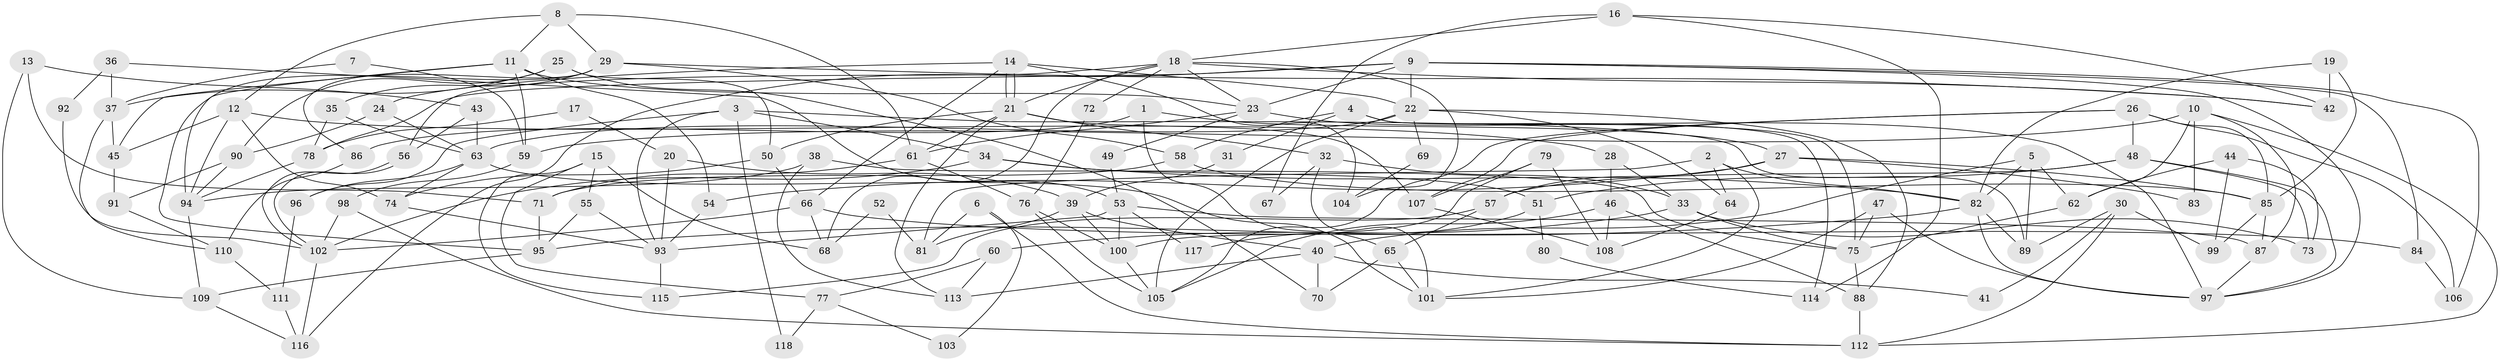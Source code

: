 // coarse degree distribution, {5: 0.17142857142857143, 4: 0.2571428571428571, 2: 0.14285714285714285, 3: 0.11428571428571428, 10: 0.02857142857142857, 6: 0.11428571428571428, 11: 0.02857142857142857, 7: 0.02857142857142857, 15: 0.05714285714285714, 8: 0.05714285714285714}
// Generated by graph-tools (version 1.1) at 2025/53/03/04/25 21:53:42]
// undirected, 118 vertices, 236 edges
graph export_dot {
graph [start="1"]
  node [color=gray90,style=filled];
  1;
  2;
  3;
  4;
  5;
  6;
  7;
  8;
  9;
  10;
  11;
  12;
  13;
  14;
  15;
  16;
  17;
  18;
  19;
  20;
  21;
  22;
  23;
  24;
  25;
  26;
  27;
  28;
  29;
  30;
  31;
  32;
  33;
  34;
  35;
  36;
  37;
  38;
  39;
  40;
  41;
  42;
  43;
  44;
  45;
  46;
  47;
  48;
  49;
  50;
  51;
  52;
  53;
  54;
  55;
  56;
  57;
  58;
  59;
  60;
  61;
  62;
  63;
  64;
  65;
  66;
  67;
  68;
  69;
  70;
  71;
  72;
  73;
  74;
  75;
  76;
  77;
  78;
  79;
  80;
  81;
  82;
  83;
  84;
  85;
  86;
  87;
  88;
  89;
  90;
  91;
  92;
  93;
  94;
  95;
  96;
  97;
  98;
  99;
  100;
  101;
  102;
  103;
  104;
  105;
  106;
  107;
  108;
  109;
  110;
  111;
  112;
  113;
  114;
  115;
  116;
  117;
  118;
  1 -- 86;
  1 -- 27;
  1 -- 65;
  2 -- 82;
  2 -- 101;
  2 -- 64;
  2 -- 81;
  3 -- 93;
  3 -- 34;
  3 -- 89;
  3 -- 96;
  3 -- 118;
  4 -- 58;
  4 -- 75;
  4 -- 31;
  4 -- 114;
  5 -- 62;
  5 -- 82;
  5 -- 40;
  5 -- 89;
  6 -- 81;
  6 -- 112;
  6 -- 103;
  7 -- 59;
  7 -- 37;
  8 -- 61;
  8 -- 12;
  8 -- 11;
  8 -- 29;
  9 -- 23;
  9 -- 97;
  9 -- 22;
  9 -- 78;
  9 -- 84;
  9 -- 106;
  9 -- 116;
  10 -- 59;
  10 -- 112;
  10 -- 62;
  10 -- 83;
  10 -- 87;
  11 -- 94;
  11 -- 23;
  11 -- 45;
  11 -- 54;
  11 -- 59;
  12 -- 28;
  12 -- 94;
  12 -- 45;
  12 -- 74;
  13 -- 71;
  13 -- 43;
  13 -- 109;
  14 -- 22;
  14 -- 21;
  14 -- 21;
  14 -- 24;
  14 -- 66;
  14 -- 104;
  15 -- 68;
  15 -- 55;
  15 -- 77;
  15 -- 115;
  16 -- 18;
  16 -- 42;
  16 -- 67;
  16 -- 114;
  17 -- 20;
  17 -- 78;
  18 -- 42;
  18 -- 23;
  18 -- 21;
  18 -- 56;
  18 -- 68;
  18 -- 72;
  18 -- 104;
  19 -- 85;
  19 -- 82;
  19 -- 42;
  20 -- 39;
  20 -- 93;
  21 -- 32;
  21 -- 50;
  21 -- 61;
  21 -- 107;
  21 -- 113;
  22 -- 64;
  22 -- 63;
  22 -- 69;
  22 -- 88;
  22 -- 105;
  23 -- 61;
  23 -- 49;
  23 -- 97;
  24 -- 63;
  24 -- 90;
  25 -- 90;
  25 -- 50;
  25 -- 37;
  25 -- 70;
  26 -- 106;
  26 -- 48;
  26 -- 85;
  26 -- 105;
  26 -- 107;
  27 -- 85;
  27 -- 57;
  27 -- 54;
  27 -- 83;
  28 -- 33;
  28 -- 46;
  29 -- 58;
  29 -- 35;
  29 -- 42;
  29 -- 86;
  29 -- 95;
  30 -- 89;
  30 -- 99;
  30 -- 41;
  30 -- 112;
  31 -- 39;
  32 -- 101;
  32 -- 33;
  32 -- 67;
  33 -- 75;
  33 -- 60;
  33 -- 73;
  34 -- 82;
  34 -- 102;
  34 -- 51;
  35 -- 63;
  35 -- 78;
  36 -- 53;
  36 -- 37;
  36 -- 92;
  37 -- 45;
  37 -- 110;
  38 -- 94;
  38 -- 113;
  38 -- 75;
  39 -- 100;
  39 -- 40;
  39 -- 81;
  40 -- 70;
  40 -- 41;
  40 -- 113;
  43 -- 63;
  43 -- 56;
  44 -- 73;
  44 -- 62;
  44 -- 99;
  45 -- 91;
  46 -- 105;
  46 -- 108;
  46 -- 88;
  47 -- 75;
  47 -- 97;
  47 -- 101;
  48 -- 57;
  48 -- 97;
  48 -- 51;
  48 -- 73;
  49 -- 53;
  50 -- 66;
  50 -- 74;
  51 -- 80;
  51 -- 117;
  52 -- 68;
  52 -- 81;
  53 -- 93;
  53 -- 87;
  53 -- 100;
  53 -- 117;
  54 -- 93;
  55 -- 93;
  55 -- 95;
  56 -- 102;
  56 -- 102;
  57 -- 115;
  57 -- 65;
  58 -- 85;
  58 -- 71;
  59 -- 98;
  60 -- 113;
  60 -- 77;
  61 -- 76;
  61 -- 71;
  62 -- 75;
  63 -- 74;
  63 -- 96;
  63 -- 101;
  64 -- 108;
  65 -- 101;
  65 -- 70;
  66 -- 102;
  66 -- 68;
  66 -- 84;
  69 -- 104;
  71 -- 95;
  72 -- 76;
  74 -- 93;
  75 -- 88;
  76 -- 100;
  76 -- 105;
  77 -- 103;
  77 -- 118;
  78 -- 94;
  79 -- 100;
  79 -- 107;
  79 -- 108;
  80 -- 114;
  82 -- 89;
  82 -- 95;
  82 -- 97;
  84 -- 106;
  85 -- 87;
  85 -- 99;
  86 -- 110;
  87 -- 97;
  88 -- 112;
  90 -- 94;
  90 -- 91;
  91 -- 110;
  92 -- 102;
  93 -- 115;
  94 -- 109;
  95 -- 109;
  96 -- 111;
  98 -- 102;
  98 -- 112;
  100 -- 105;
  102 -- 116;
  107 -- 108;
  109 -- 116;
  110 -- 111;
  111 -- 116;
}
